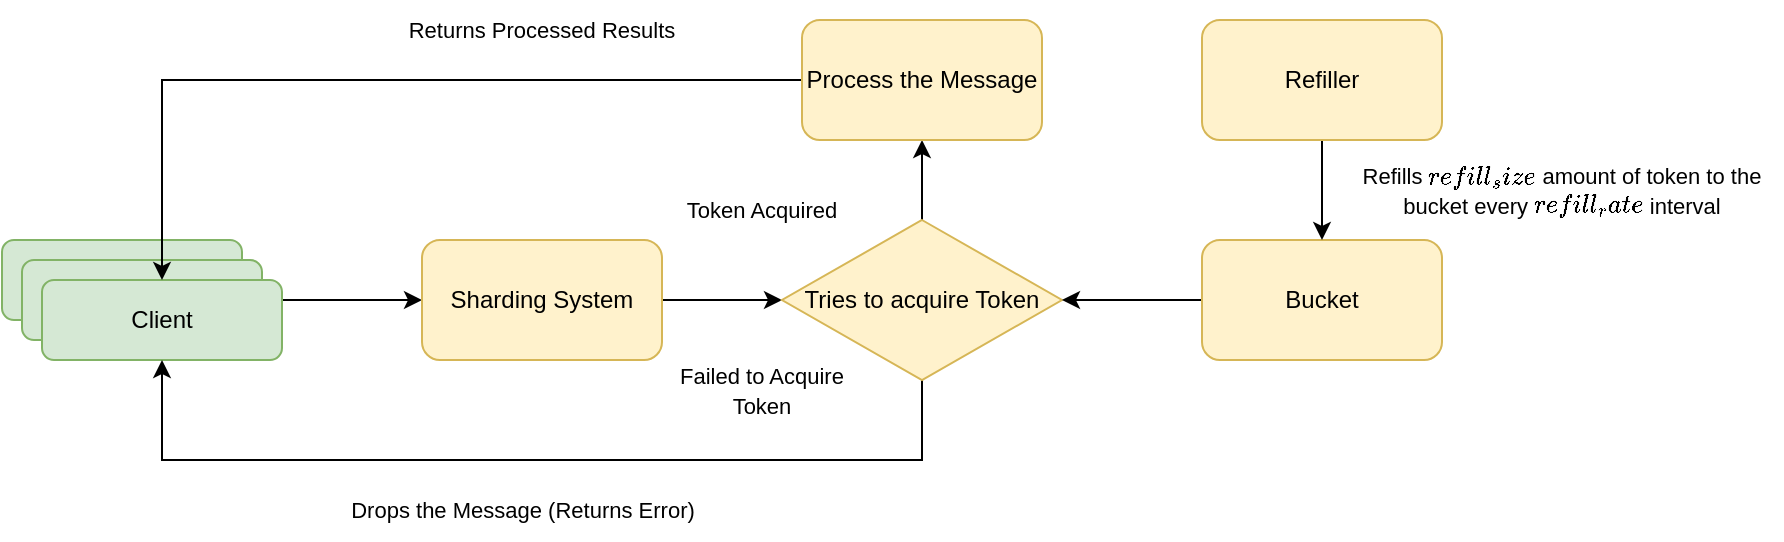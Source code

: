 <mxfile version="20.1.1" type="device"><diagram id="C5RBs43oDa-KdzZeNtuy" name="Page-1"><mxGraphModel dx="1298" dy="724" grid="1" gridSize="10" guides="1" tooltips="1" connect="1" arrows="1" fold="1" page="1" pageScale="1" pageWidth="827" pageHeight="1169" math="0" shadow="0"><root><mxCell id="WIyWlLk6GJQsqaUBKTNV-0"/><mxCell id="WIyWlLk6GJQsqaUBKTNV-1" parent="WIyWlLk6GJQsqaUBKTNV-0"/><mxCell id="TAQx26J29feANXCtvtYH-0" value="Client" style="rounded=1;whiteSpace=wrap;html=1;fillColor=#d5e8d4;strokeColor=#82b366;" parent="WIyWlLk6GJQsqaUBKTNV-1" vertex="1"><mxGeometry x="40" y="280" width="120" height="40" as="geometry"/></mxCell><mxCell id="TAQx26J29feANXCtvtYH-1" value="Client" style="rounded=1;whiteSpace=wrap;html=1;fillColor=#d5e8d4;strokeColor=#82b366;" parent="WIyWlLk6GJQsqaUBKTNV-1" vertex="1"><mxGeometry x="50" y="290" width="120" height="40" as="geometry"/></mxCell><mxCell id="TAQx26J29feANXCtvtYH-9" style="edgeStyle=orthogonalEdgeStyle;rounded=0;orthogonalLoop=1;jettySize=auto;html=1;exitX=1;exitY=0.25;exitDx=0;exitDy=0;entryX=0;entryY=0.5;entryDx=0;entryDy=0;" parent="WIyWlLk6GJQsqaUBKTNV-1" source="TAQx26J29feANXCtvtYH-2" target="TAQx26J29feANXCtvtYH-5" edge="1"><mxGeometry relative="1" as="geometry"/></mxCell><mxCell id="TAQx26J29feANXCtvtYH-2" value="Client" style="rounded=1;whiteSpace=wrap;html=1;fillColor=#d5e8d4;strokeColor=#82b366;" parent="WIyWlLk6GJQsqaUBKTNV-1" vertex="1"><mxGeometry x="60" y="300" width="120" height="40" as="geometry"/></mxCell><mxCell id="VQicE410exBAu2XNB65I-1" style="edgeStyle=orthogonalEdgeStyle;rounded=0;orthogonalLoop=1;jettySize=auto;html=1;exitX=1;exitY=0.5;exitDx=0;exitDy=0;entryX=0;entryY=0.5;entryDx=0;entryDy=0;" edge="1" parent="WIyWlLk6GJQsqaUBKTNV-1" source="TAQx26J29feANXCtvtYH-5" target="TAQx26J29feANXCtvtYH-8"><mxGeometry relative="1" as="geometry"/></mxCell><mxCell id="TAQx26J29feANXCtvtYH-5" value="Sharding System" style="rounded=1;whiteSpace=wrap;html=1;fillColor=#fff2cc;strokeColor=#d6b656;" parent="WIyWlLk6GJQsqaUBKTNV-1" vertex="1"><mxGeometry x="250" y="280" width="120" height="60" as="geometry"/></mxCell><mxCell id="TAQx26J29feANXCtvtYH-15" style="edgeStyle=orthogonalEdgeStyle;rounded=0;orthogonalLoop=1;jettySize=auto;html=1;exitX=0.5;exitY=1;exitDx=0;exitDy=0;entryX=0.5;entryY=1;entryDx=0;entryDy=0;" parent="WIyWlLk6GJQsqaUBKTNV-1" source="TAQx26J29feANXCtvtYH-8" target="TAQx26J29feANXCtvtYH-2" edge="1"><mxGeometry relative="1" as="geometry"><Array as="points"><mxPoint x="500" y="390"/><mxPoint x="120" y="390"/></Array></mxGeometry></mxCell><mxCell id="VQicE410exBAu2XNB65I-4" style="edgeStyle=orthogonalEdgeStyle;rounded=0;orthogonalLoop=1;jettySize=auto;html=1;exitX=0.5;exitY=0;exitDx=0;exitDy=0;entryX=0.5;entryY=1;entryDx=0;entryDy=0;" edge="1" parent="WIyWlLk6GJQsqaUBKTNV-1" source="TAQx26J29feANXCtvtYH-8" target="VQicE410exBAu2XNB65I-3"><mxGeometry relative="1" as="geometry"/></mxCell><mxCell id="TAQx26J29feANXCtvtYH-8" value="Tries to acquire Token" style="rhombus;whiteSpace=wrap;html=1;fillColor=#fff2cc;strokeColor=#d6b656;" parent="WIyWlLk6GJQsqaUBKTNV-1" vertex="1"><mxGeometry x="430" y="270" width="140" height="80" as="geometry"/></mxCell><mxCell id="TAQx26J29feANXCtvtYH-22" value="&lt;span style=&quot;font-size: 11px; background-color: rgb(255, 255, 255);&quot;&gt;Drops the Message&amp;nbsp;&lt;/span&gt;&lt;span style=&quot;font-size: 11px; background-color: rgb(255, 255, 255);&quot;&gt;(Returns Error)&lt;/span&gt;" style="text;html=1;strokeColor=none;fillColor=none;align=center;verticalAlign=middle;whiteSpace=wrap;rounded=0;" parent="WIyWlLk6GJQsqaUBKTNV-1" vertex="1"><mxGeometry x="137.5" y="400" width="325" height="30" as="geometry"/></mxCell><mxCell id="VQicE410exBAu2XNB65I-8" style="edgeStyle=orthogonalEdgeStyle;rounded=0;orthogonalLoop=1;jettySize=auto;html=1;exitX=0;exitY=0.5;exitDx=0;exitDy=0;" edge="1" parent="WIyWlLk6GJQsqaUBKTNV-1" source="VQicE410exBAu2XNB65I-0" target="TAQx26J29feANXCtvtYH-8"><mxGeometry relative="1" as="geometry"/></mxCell><mxCell id="VQicE410exBAu2XNB65I-0" value="Bucket" style="rounded=1;whiteSpace=wrap;html=1;fillColor=#fff2cc;strokeColor=#d6b656;" vertex="1" parent="WIyWlLk6GJQsqaUBKTNV-1"><mxGeometry x="640" y="280" width="120" height="60" as="geometry"/></mxCell><mxCell id="VQicE410exBAu2XNB65I-2" value="&lt;span style=&quot;font-size: 11px; background-color: rgb(255, 255, 255);&quot;&gt;Token Acquired&lt;/span&gt;" style="text;html=1;strokeColor=none;fillColor=none;align=center;verticalAlign=middle;whiteSpace=wrap;rounded=0;" vertex="1" parent="WIyWlLk6GJQsqaUBKTNV-1"><mxGeometry x="370" y="250" width="100" height="30" as="geometry"/></mxCell><mxCell id="VQicE410exBAu2XNB65I-5" style="edgeStyle=orthogonalEdgeStyle;rounded=0;orthogonalLoop=1;jettySize=auto;html=1;exitX=0;exitY=0.5;exitDx=0;exitDy=0;entryX=0.5;entryY=0;entryDx=0;entryDy=0;" edge="1" parent="WIyWlLk6GJQsqaUBKTNV-1" source="VQicE410exBAu2XNB65I-3" target="TAQx26J29feANXCtvtYH-2"><mxGeometry relative="1" as="geometry"/></mxCell><mxCell id="VQicE410exBAu2XNB65I-3" value="Process the Message" style="rounded=1;whiteSpace=wrap;html=1;fillColor=#fff2cc;strokeColor=#d6b656;" vertex="1" parent="WIyWlLk6GJQsqaUBKTNV-1"><mxGeometry x="440" y="170" width="120" height="60" as="geometry"/></mxCell><mxCell id="VQicE410exBAu2XNB65I-6" value="&lt;span style=&quot;font-size: 11px; background-color: rgb(255, 255, 255);&quot;&gt;Returns Processed Results&lt;/span&gt;" style="text;html=1;strokeColor=none;fillColor=none;align=center;verticalAlign=middle;whiteSpace=wrap;rounded=0;" vertex="1" parent="WIyWlLk6GJQsqaUBKTNV-1"><mxGeometry x="230" y="160" width="160" height="30" as="geometry"/></mxCell><mxCell id="VQicE410exBAu2XNB65I-7" value="&lt;span style=&quot;font-size: 11px; background-color: rgb(255, 255, 255);&quot;&gt;Failed to Acquire Token&lt;/span&gt;" style="text;html=1;strokeColor=none;fillColor=none;align=center;verticalAlign=middle;whiteSpace=wrap;rounded=0;" vertex="1" parent="WIyWlLk6GJQsqaUBKTNV-1"><mxGeometry x="370" y="340" width="100" height="30" as="geometry"/></mxCell><mxCell id="VQicE410exBAu2XNB65I-10" style="edgeStyle=orthogonalEdgeStyle;rounded=0;orthogonalLoop=1;jettySize=auto;html=1;exitX=0.5;exitY=1;exitDx=0;exitDy=0;entryX=0.5;entryY=0;entryDx=0;entryDy=0;" edge="1" parent="WIyWlLk6GJQsqaUBKTNV-1" source="VQicE410exBAu2XNB65I-9" target="VQicE410exBAu2XNB65I-0"><mxGeometry relative="1" as="geometry"/></mxCell><mxCell id="VQicE410exBAu2XNB65I-9" value="Refiller" style="rounded=1;whiteSpace=wrap;html=1;fillColor=#fff2cc;strokeColor=#d6b656;" vertex="1" parent="WIyWlLk6GJQsqaUBKTNV-1"><mxGeometry x="640" y="170" width="120" height="60" as="geometry"/></mxCell><mxCell id="VQicE410exBAu2XNB65I-11" value="&lt;span style=&quot;font-size: 11px; background-color: rgb(255, 255, 255);&quot;&gt;Refills `refill_size` amount of token to the bucket every `refill_rate` interval&lt;/span&gt;" style="text;html=1;strokeColor=none;fillColor=none;align=center;verticalAlign=middle;whiteSpace=wrap;rounded=0;" vertex="1" parent="WIyWlLk6GJQsqaUBKTNV-1"><mxGeometry x="710" y="240" width="220" height="30" as="geometry"/></mxCell></root></mxGraphModel></diagram></mxfile>